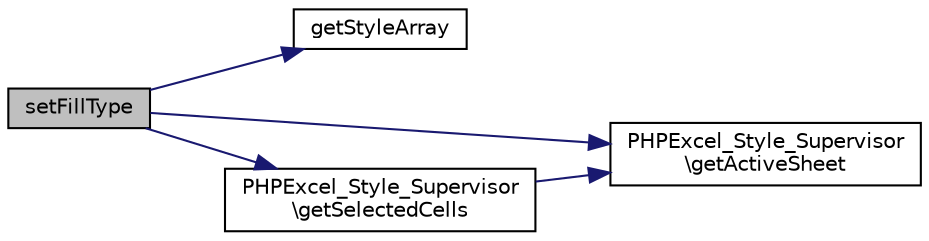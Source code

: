digraph "setFillType"
{
  edge [fontname="Helvetica",fontsize="10",labelfontname="Helvetica",labelfontsize="10"];
  node [fontname="Helvetica",fontsize="10",shape=record];
  rankdir="LR";
  Node75 [label="setFillType",height=0.2,width=0.4,color="black", fillcolor="grey75", style="filled", fontcolor="black"];
  Node75 -> Node76 [color="midnightblue",fontsize="10",style="solid",fontname="Helvetica"];
  Node76 [label="getStyleArray",height=0.2,width=0.4,color="black", fillcolor="white", style="filled",URL="$class_p_h_p_excel___style___fill.html#af6c54f6a9dcec97e4b2e1bf4fb4d9092"];
  Node75 -> Node77 [color="midnightblue",fontsize="10",style="solid",fontname="Helvetica"];
  Node77 [label="PHPExcel_Style_Supervisor\l\\getActiveSheet",height=0.2,width=0.4,color="black", fillcolor="white", style="filled",URL="$class_p_h_p_excel___style___supervisor.html#aec8f52691db1a69bb76b089bdae0c8e6"];
  Node75 -> Node78 [color="midnightblue",fontsize="10",style="solid",fontname="Helvetica"];
  Node78 [label="PHPExcel_Style_Supervisor\l\\getSelectedCells",height=0.2,width=0.4,color="black", fillcolor="white", style="filled",URL="$class_p_h_p_excel___style___supervisor.html#ab17aa77ef10e750a08120fbf6f965eb2"];
  Node78 -> Node77 [color="midnightblue",fontsize="10",style="solid",fontname="Helvetica"];
}
